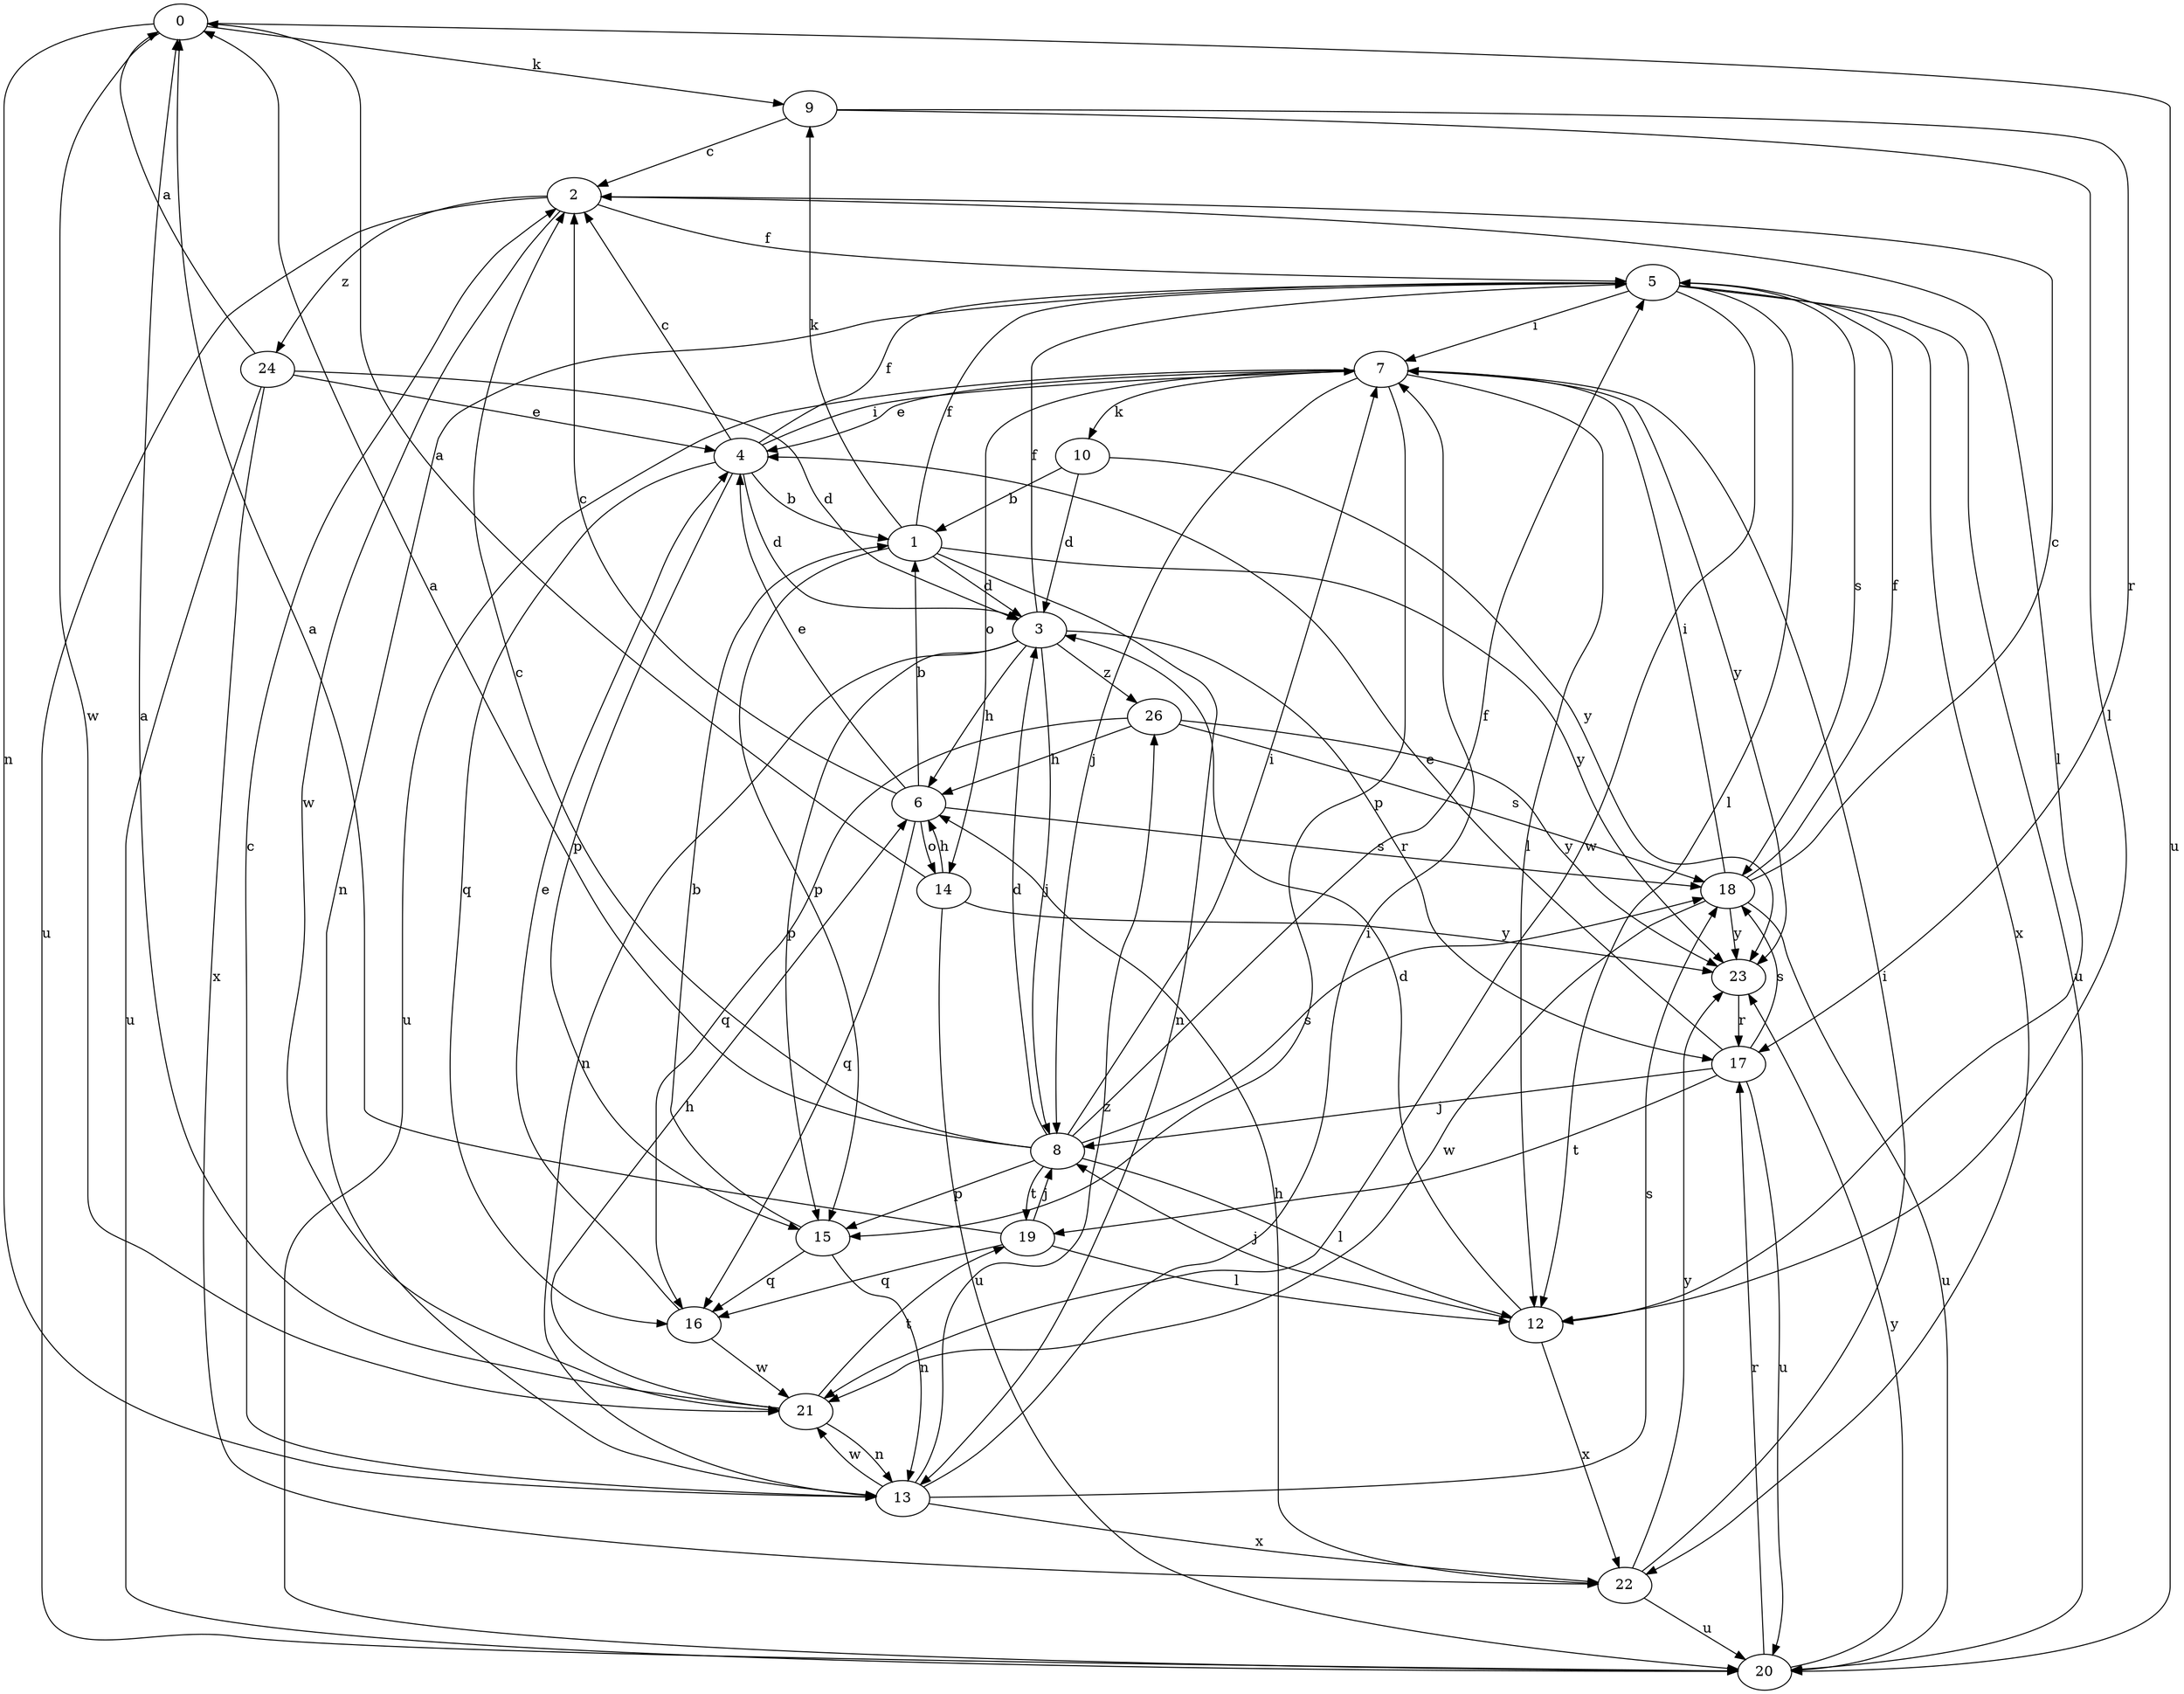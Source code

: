 strict digraph  {
0;
1;
2;
3;
4;
5;
6;
7;
8;
9;
10;
12;
13;
14;
15;
16;
17;
18;
19;
20;
21;
22;
23;
24;
26;
0 -> 9  [label=k];
0 -> 13  [label=n];
0 -> 20  [label=u];
0 -> 21  [label=w];
1 -> 3  [label=d];
1 -> 5  [label=f];
1 -> 9  [label=k];
1 -> 13  [label=n];
1 -> 15  [label=p];
1 -> 23  [label=y];
2 -> 5  [label=f];
2 -> 12  [label=l];
2 -> 20  [label=u];
2 -> 21  [label=w];
2 -> 24  [label=z];
3 -> 5  [label=f];
3 -> 6  [label=h];
3 -> 8  [label=j];
3 -> 13  [label=n];
3 -> 15  [label=p];
3 -> 17  [label=r];
3 -> 26  [label=z];
4 -> 1  [label=b];
4 -> 2  [label=c];
4 -> 3  [label=d];
4 -> 5  [label=f];
4 -> 7  [label=i];
4 -> 15  [label=p];
4 -> 16  [label=q];
5 -> 7  [label=i];
5 -> 12  [label=l];
5 -> 13  [label=n];
5 -> 18  [label=s];
5 -> 20  [label=u];
5 -> 21  [label=w];
5 -> 22  [label=x];
6 -> 1  [label=b];
6 -> 2  [label=c];
6 -> 4  [label=e];
6 -> 14  [label=o];
6 -> 16  [label=q];
6 -> 18  [label=s];
7 -> 4  [label=e];
7 -> 8  [label=j];
7 -> 10  [label=k];
7 -> 12  [label=l];
7 -> 14  [label=o];
7 -> 15  [label=p];
7 -> 20  [label=u];
7 -> 23  [label=y];
8 -> 0  [label=a];
8 -> 2  [label=c];
8 -> 3  [label=d];
8 -> 5  [label=f];
8 -> 7  [label=i];
8 -> 12  [label=l];
8 -> 15  [label=p];
8 -> 18  [label=s];
8 -> 19  [label=t];
9 -> 2  [label=c];
9 -> 12  [label=l];
9 -> 17  [label=r];
10 -> 1  [label=b];
10 -> 3  [label=d];
10 -> 23  [label=y];
12 -> 3  [label=d];
12 -> 8  [label=j];
12 -> 22  [label=x];
13 -> 2  [label=c];
13 -> 7  [label=i];
13 -> 18  [label=s];
13 -> 21  [label=w];
13 -> 22  [label=x];
13 -> 26  [label=z];
14 -> 0  [label=a];
14 -> 6  [label=h];
14 -> 20  [label=u];
14 -> 23  [label=y];
15 -> 1  [label=b];
15 -> 13  [label=n];
15 -> 16  [label=q];
16 -> 4  [label=e];
16 -> 21  [label=w];
17 -> 4  [label=e];
17 -> 8  [label=j];
17 -> 18  [label=s];
17 -> 19  [label=t];
17 -> 20  [label=u];
18 -> 2  [label=c];
18 -> 5  [label=f];
18 -> 7  [label=i];
18 -> 20  [label=u];
18 -> 21  [label=w];
18 -> 23  [label=y];
19 -> 0  [label=a];
19 -> 8  [label=j];
19 -> 12  [label=l];
19 -> 16  [label=q];
20 -> 17  [label=r];
20 -> 23  [label=y];
21 -> 0  [label=a];
21 -> 6  [label=h];
21 -> 13  [label=n];
21 -> 19  [label=t];
22 -> 6  [label=h];
22 -> 7  [label=i];
22 -> 20  [label=u];
22 -> 23  [label=y];
23 -> 17  [label=r];
24 -> 0  [label=a];
24 -> 3  [label=d];
24 -> 4  [label=e];
24 -> 20  [label=u];
24 -> 22  [label=x];
26 -> 6  [label=h];
26 -> 16  [label=q];
26 -> 18  [label=s];
26 -> 23  [label=y];
}
